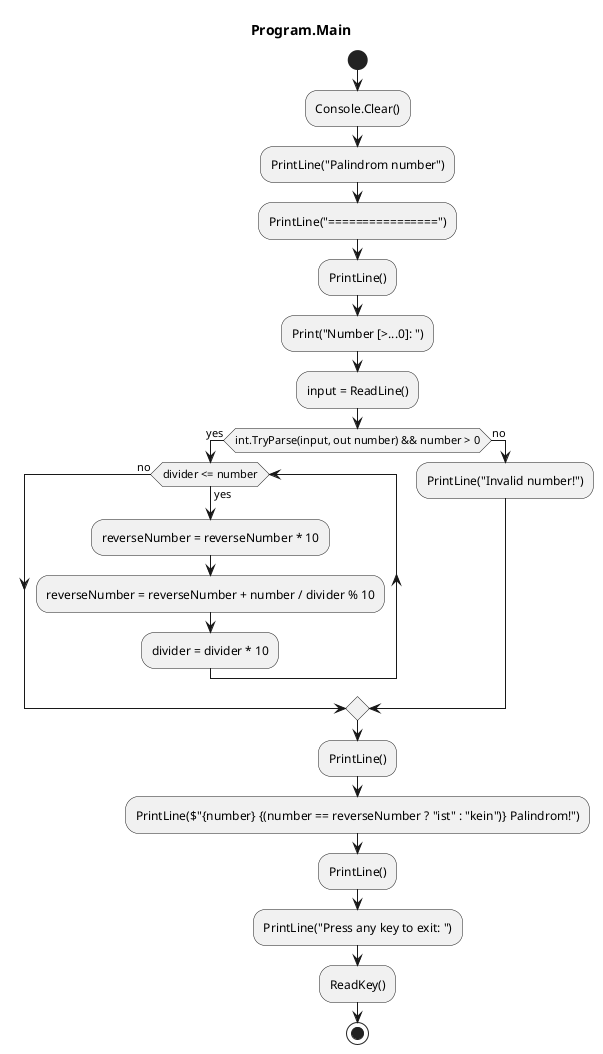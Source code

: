 @startuml Program.Main
title Program.Main
start
:Console.Clear();
:PrintLine("Palindrom number");
:PrintLine("================");
:PrintLine();
:Print("Number [>...0]: ");
:input = ReadLine();
if (int.TryParse(input, out number) && number > 0) then (yes)
    while (divider <= number) is (yes)
        :reverseNumber = reverseNumber * 10;
        :reverseNumber = reverseNumber + number / divider % 10;
        :divider = divider * 10;
    endwhile (no)
  else (no)
      :PrintLine("Invalid number!");
endif
:PrintLine();
:PrintLine($"{number} {(number == reverseNumber ? "ist" : "kein")} Palindrom!");
:PrintLine();
:PrintLine("Press any key to exit: ");
:ReadKey();
stop
@enduml
